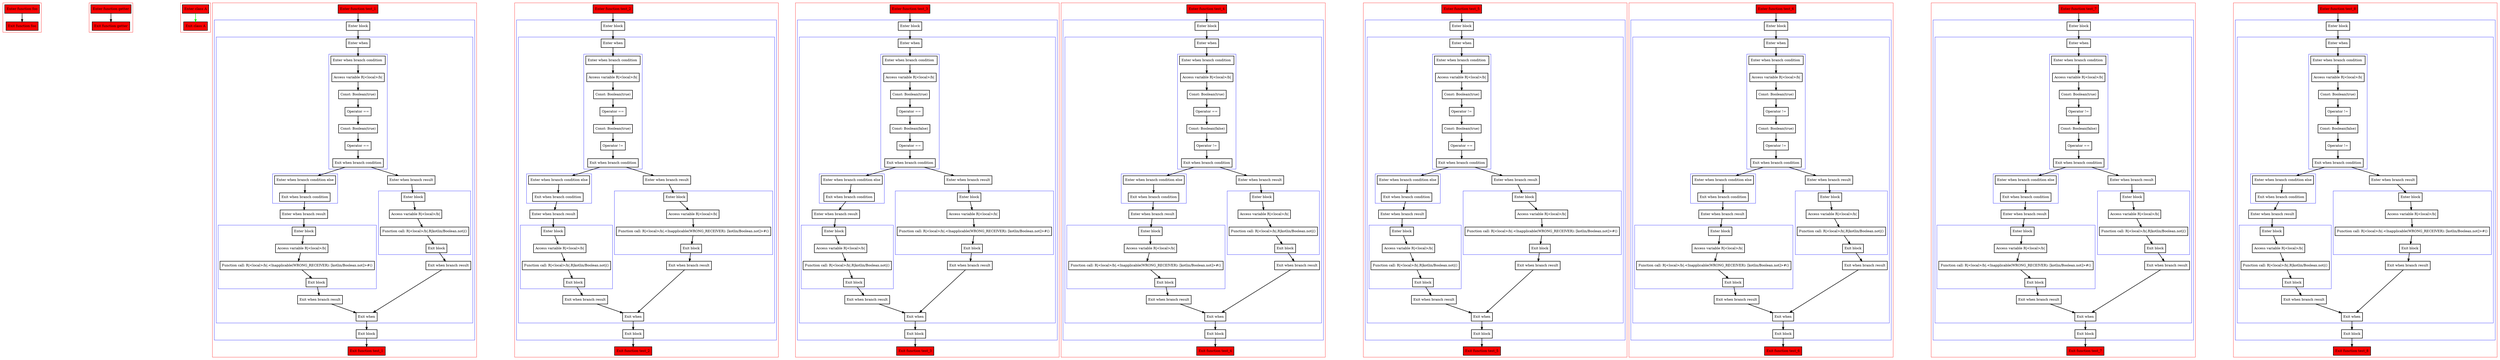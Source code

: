 digraph equalsToBoolean_kt {
    graph [nodesep=3]
    node [shape=box penwidth=2]
    edge [penwidth=2]

    subgraph cluster_0 {
        color=red
        0 [label="Enter function foo" style="filled" fillcolor=red];
        1 [label="Exit function foo" style="filled" fillcolor=red];
    }
    0 -> {1};

    subgraph cluster_1 {
        color=red
        2 [label="Enter function getter" style="filled" fillcolor=red];
        3 [label="Exit function getter" style="filled" fillcolor=red];
    }
    2 -> {3};

    subgraph cluster_2 {
        color=red
        4 [label="Enter class A" style="filled" fillcolor=red];
        5 [label="Exit class A" style="filled" fillcolor=red];
    }
    4 -> {5} [color=green];

    subgraph cluster_3 {
        color=red
        6 [label="Enter function test_1" style="filled" fillcolor=red];
        subgraph cluster_4 {
            color=blue
            7 [label="Enter block"];
            subgraph cluster_5 {
                color=blue
                8 [label="Enter when"];
                subgraph cluster_6 {
                    color=blue
                    9 [label="Enter when branch condition "];
                    10 [label="Access variable R|<local>/b|"];
                    11 [label="Const: Boolean(true)"];
                    12 [label="Operator =="];
                    13 [label="Const: Boolean(true)"];
                    14 [label="Operator =="];
                    15 [label="Exit when branch condition"];
                }
                subgraph cluster_7 {
                    color=blue
                    16 [label="Enter when branch condition else"];
                    17 [label="Exit when branch condition"];
                }
                18 [label="Enter when branch result"];
                subgraph cluster_8 {
                    color=blue
                    19 [label="Enter block"];
                    20 [label="Access variable R|<local>/b|"];
                    21 [label="Function call: R|<local>/b|.<Inapplicable(WRONG_RECEIVER): [kotlin/Boolean.not]>#()"];
                    22 [label="Exit block"];
                }
                23 [label="Exit when branch result"];
                24 [label="Enter when branch result"];
                subgraph cluster_9 {
                    color=blue
                    25 [label="Enter block"];
                    26 [label="Access variable R|<local>/b|"];
                    27 [label="Function call: R|<local>/b|.R|kotlin/Boolean.not|()"];
                    28 [label="Exit block"];
                }
                29 [label="Exit when branch result"];
                30 [label="Exit when"];
            }
            31 [label="Exit block"];
        }
        32 [label="Exit function test_1" style="filled" fillcolor=red];
    }
    6 -> {7};
    7 -> {8};
    8 -> {9};
    9 -> {10};
    10 -> {11};
    11 -> {12};
    12 -> {13};
    13 -> {14};
    14 -> {15};
    15 -> {24 16};
    16 -> {17};
    17 -> {18};
    18 -> {19};
    19 -> {20};
    20 -> {21};
    21 -> {22};
    22 -> {23};
    23 -> {30};
    24 -> {25};
    25 -> {26};
    26 -> {27};
    27 -> {28};
    28 -> {29};
    29 -> {30};
    30 -> {31};
    31 -> {32};

    subgraph cluster_10 {
        color=red
        33 [label="Enter function test_2" style="filled" fillcolor=red];
        subgraph cluster_11 {
            color=blue
            34 [label="Enter block"];
            subgraph cluster_12 {
                color=blue
                35 [label="Enter when"];
                subgraph cluster_13 {
                    color=blue
                    36 [label="Enter when branch condition "];
                    37 [label="Access variable R|<local>/b|"];
                    38 [label="Const: Boolean(true)"];
                    39 [label="Operator =="];
                    40 [label="Const: Boolean(true)"];
                    41 [label="Operator !="];
                    42 [label="Exit when branch condition"];
                }
                subgraph cluster_14 {
                    color=blue
                    43 [label="Enter when branch condition else"];
                    44 [label="Exit when branch condition"];
                }
                45 [label="Enter when branch result"];
                subgraph cluster_15 {
                    color=blue
                    46 [label="Enter block"];
                    47 [label="Access variable R|<local>/b|"];
                    48 [label="Function call: R|<local>/b|.R|kotlin/Boolean.not|()"];
                    49 [label="Exit block"];
                }
                50 [label="Exit when branch result"];
                51 [label="Enter when branch result"];
                subgraph cluster_16 {
                    color=blue
                    52 [label="Enter block"];
                    53 [label="Access variable R|<local>/b|"];
                    54 [label="Function call: R|<local>/b|.<Inapplicable(WRONG_RECEIVER): [kotlin/Boolean.not]>#()"];
                    55 [label="Exit block"];
                }
                56 [label="Exit when branch result"];
                57 [label="Exit when"];
            }
            58 [label="Exit block"];
        }
        59 [label="Exit function test_2" style="filled" fillcolor=red];
    }
    33 -> {34};
    34 -> {35};
    35 -> {36};
    36 -> {37};
    37 -> {38};
    38 -> {39};
    39 -> {40};
    40 -> {41};
    41 -> {42};
    42 -> {51 43};
    43 -> {44};
    44 -> {45};
    45 -> {46};
    46 -> {47};
    47 -> {48};
    48 -> {49};
    49 -> {50};
    50 -> {57};
    51 -> {52};
    52 -> {53};
    53 -> {54};
    54 -> {55};
    55 -> {56};
    56 -> {57};
    57 -> {58};
    58 -> {59};

    subgraph cluster_17 {
        color=red
        60 [label="Enter function test_3" style="filled" fillcolor=red];
        subgraph cluster_18 {
            color=blue
            61 [label="Enter block"];
            subgraph cluster_19 {
                color=blue
                62 [label="Enter when"];
                subgraph cluster_20 {
                    color=blue
                    63 [label="Enter when branch condition "];
                    64 [label="Access variable R|<local>/b|"];
                    65 [label="Const: Boolean(true)"];
                    66 [label="Operator =="];
                    67 [label="Const: Boolean(false)"];
                    68 [label="Operator =="];
                    69 [label="Exit when branch condition"];
                }
                subgraph cluster_21 {
                    color=blue
                    70 [label="Enter when branch condition else"];
                    71 [label="Exit when branch condition"];
                }
                72 [label="Enter when branch result"];
                subgraph cluster_22 {
                    color=blue
                    73 [label="Enter block"];
                    74 [label="Access variable R|<local>/b|"];
                    75 [label="Function call: R|<local>/b|.R|kotlin/Boolean.not|()"];
                    76 [label="Exit block"];
                }
                77 [label="Exit when branch result"];
                78 [label="Enter when branch result"];
                subgraph cluster_23 {
                    color=blue
                    79 [label="Enter block"];
                    80 [label="Access variable R|<local>/b|"];
                    81 [label="Function call: R|<local>/b|.<Inapplicable(WRONG_RECEIVER): [kotlin/Boolean.not]>#()"];
                    82 [label="Exit block"];
                }
                83 [label="Exit when branch result"];
                84 [label="Exit when"];
            }
            85 [label="Exit block"];
        }
        86 [label="Exit function test_3" style="filled" fillcolor=red];
    }
    60 -> {61};
    61 -> {62};
    62 -> {63};
    63 -> {64};
    64 -> {65};
    65 -> {66};
    66 -> {67};
    67 -> {68};
    68 -> {69};
    69 -> {78 70};
    70 -> {71};
    71 -> {72};
    72 -> {73};
    73 -> {74};
    74 -> {75};
    75 -> {76};
    76 -> {77};
    77 -> {84};
    78 -> {79};
    79 -> {80};
    80 -> {81};
    81 -> {82};
    82 -> {83};
    83 -> {84};
    84 -> {85};
    85 -> {86};

    subgraph cluster_24 {
        color=red
        87 [label="Enter function test_4" style="filled" fillcolor=red];
        subgraph cluster_25 {
            color=blue
            88 [label="Enter block"];
            subgraph cluster_26 {
                color=blue
                89 [label="Enter when"];
                subgraph cluster_27 {
                    color=blue
                    90 [label="Enter when branch condition "];
                    91 [label="Access variable R|<local>/b|"];
                    92 [label="Const: Boolean(true)"];
                    93 [label="Operator =="];
                    94 [label="Const: Boolean(false)"];
                    95 [label="Operator !="];
                    96 [label="Exit when branch condition"];
                }
                subgraph cluster_28 {
                    color=blue
                    97 [label="Enter when branch condition else"];
                    98 [label="Exit when branch condition"];
                }
                99 [label="Enter when branch result"];
                subgraph cluster_29 {
                    color=blue
                    100 [label="Enter block"];
                    101 [label="Access variable R|<local>/b|"];
                    102 [label="Function call: R|<local>/b|.<Inapplicable(WRONG_RECEIVER): [kotlin/Boolean.not]>#()"];
                    103 [label="Exit block"];
                }
                104 [label="Exit when branch result"];
                105 [label="Enter when branch result"];
                subgraph cluster_30 {
                    color=blue
                    106 [label="Enter block"];
                    107 [label="Access variable R|<local>/b|"];
                    108 [label="Function call: R|<local>/b|.R|kotlin/Boolean.not|()"];
                    109 [label="Exit block"];
                }
                110 [label="Exit when branch result"];
                111 [label="Exit when"];
            }
            112 [label="Exit block"];
        }
        113 [label="Exit function test_4" style="filled" fillcolor=red];
    }
    87 -> {88};
    88 -> {89};
    89 -> {90};
    90 -> {91};
    91 -> {92};
    92 -> {93};
    93 -> {94};
    94 -> {95};
    95 -> {96};
    96 -> {105 97};
    97 -> {98};
    98 -> {99};
    99 -> {100};
    100 -> {101};
    101 -> {102};
    102 -> {103};
    103 -> {104};
    104 -> {111};
    105 -> {106};
    106 -> {107};
    107 -> {108};
    108 -> {109};
    109 -> {110};
    110 -> {111};
    111 -> {112};
    112 -> {113};

    subgraph cluster_31 {
        color=red
        114 [label="Enter function test_5" style="filled" fillcolor=red];
        subgraph cluster_32 {
            color=blue
            115 [label="Enter block"];
            subgraph cluster_33 {
                color=blue
                116 [label="Enter when"];
                subgraph cluster_34 {
                    color=blue
                    117 [label="Enter when branch condition "];
                    118 [label="Access variable R|<local>/b|"];
                    119 [label="Const: Boolean(true)"];
                    120 [label="Operator !="];
                    121 [label="Const: Boolean(true)"];
                    122 [label="Operator =="];
                    123 [label="Exit when branch condition"];
                }
                subgraph cluster_35 {
                    color=blue
                    124 [label="Enter when branch condition else"];
                    125 [label="Exit when branch condition"];
                }
                126 [label="Enter when branch result"];
                subgraph cluster_36 {
                    color=blue
                    127 [label="Enter block"];
                    128 [label="Access variable R|<local>/b|"];
                    129 [label="Function call: R|<local>/b|.R|kotlin/Boolean.not|()"];
                    130 [label="Exit block"];
                }
                131 [label="Exit when branch result"];
                132 [label="Enter when branch result"];
                subgraph cluster_37 {
                    color=blue
                    133 [label="Enter block"];
                    134 [label="Access variable R|<local>/b|"];
                    135 [label="Function call: R|<local>/b|.<Inapplicable(WRONG_RECEIVER): [kotlin/Boolean.not]>#()"];
                    136 [label="Exit block"];
                }
                137 [label="Exit when branch result"];
                138 [label="Exit when"];
            }
            139 [label="Exit block"];
        }
        140 [label="Exit function test_5" style="filled" fillcolor=red];
    }
    114 -> {115};
    115 -> {116};
    116 -> {117};
    117 -> {118};
    118 -> {119};
    119 -> {120};
    120 -> {121};
    121 -> {122};
    122 -> {123};
    123 -> {132 124};
    124 -> {125};
    125 -> {126};
    126 -> {127};
    127 -> {128};
    128 -> {129};
    129 -> {130};
    130 -> {131};
    131 -> {138};
    132 -> {133};
    133 -> {134};
    134 -> {135};
    135 -> {136};
    136 -> {137};
    137 -> {138};
    138 -> {139};
    139 -> {140};

    subgraph cluster_38 {
        color=red
        141 [label="Enter function test_6" style="filled" fillcolor=red];
        subgraph cluster_39 {
            color=blue
            142 [label="Enter block"];
            subgraph cluster_40 {
                color=blue
                143 [label="Enter when"];
                subgraph cluster_41 {
                    color=blue
                    144 [label="Enter when branch condition "];
                    145 [label="Access variable R|<local>/b|"];
                    146 [label="Const: Boolean(true)"];
                    147 [label="Operator !="];
                    148 [label="Const: Boolean(true)"];
                    149 [label="Operator !="];
                    150 [label="Exit when branch condition"];
                }
                subgraph cluster_42 {
                    color=blue
                    151 [label="Enter when branch condition else"];
                    152 [label="Exit when branch condition"];
                }
                153 [label="Enter when branch result"];
                subgraph cluster_43 {
                    color=blue
                    154 [label="Enter block"];
                    155 [label="Access variable R|<local>/b|"];
                    156 [label="Function call: R|<local>/b|.<Inapplicable(WRONG_RECEIVER): [kotlin/Boolean.not]>#()"];
                    157 [label="Exit block"];
                }
                158 [label="Exit when branch result"];
                159 [label="Enter when branch result"];
                subgraph cluster_44 {
                    color=blue
                    160 [label="Enter block"];
                    161 [label="Access variable R|<local>/b|"];
                    162 [label="Function call: R|<local>/b|.R|kotlin/Boolean.not|()"];
                    163 [label="Exit block"];
                }
                164 [label="Exit when branch result"];
                165 [label="Exit when"];
            }
            166 [label="Exit block"];
        }
        167 [label="Exit function test_6" style="filled" fillcolor=red];
    }
    141 -> {142};
    142 -> {143};
    143 -> {144};
    144 -> {145};
    145 -> {146};
    146 -> {147};
    147 -> {148};
    148 -> {149};
    149 -> {150};
    150 -> {159 151};
    151 -> {152};
    152 -> {153};
    153 -> {154};
    154 -> {155};
    155 -> {156};
    156 -> {157};
    157 -> {158};
    158 -> {165};
    159 -> {160};
    160 -> {161};
    161 -> {162};
    162 -> {163};
    163 -> {164};
    164 -> {165};
    165 -> {166};
    166 -> {167};

    subgraph cluster_45 {
        color=red
        168 [label="Enter function test_7" style="filled" fillcolor=red];
        subgraph cluster_46 {
            color=blue
            169 [label="Enter block"];
            subgraph cluster_47 {
                color=blue
                170 [label="Enter when"];
                subgraph cluster_48 {
                    color=blue
                    171 [label="Enter when branch condition "];
                    172 [label="Access variable R|<local>/b|"];
                    173 [label="Const: Boolean(true)"];
                    174 [label="Operator !="];
                    175 [label="Const: Boolean(false)"];
                    176 [label="Operator =="];
                    177 [label="Exit when branch condition"];
                }
                subgraph cluster_49 {
                    color=blue
                    178 [label="Enter when branch condition else"];
                    179 [label="Exit when branch condition"];
                }
                180 [label="Enter when branch result"];
                subgraph cluster_50 {
                    color=blue
                    181 [label="Enter block"];
                    182 [label="Access variable R|<local>/b|"];
                    183 [label="Function call: R|<local>/b|.<Inapplicable(WRONG_RECEIVER): [kotlin/Boolean.not]>#()"];
                    184 [label="Exit block"];
                }
                185 [label="Exit when branch result"];
                186 [label="Enter when branch result"];
                subgraph cluster_51 {
                    color=blue
                    187 [label="Enter block"];
                    188 [label="Access variable R|<local>/b|"];
                    189 [label="Function call: R|<local>/b|.R|kotlin/Boolean.not|()"];
                    190 [label="Exit block"];
                }
                191 [label="Exit when branch result"];
                192 [label="Exit when"];
            }
            193 [label="Exit block"];
        }
        194 [label="Exit function test_7" style="filled" fillcolor=red];
    }
    168 -> {169};
    169 -> {170};
    170 -> {171};
    171 -> {172};
    172 -> {173};
    173 -> {174};
    174 -> {175};
    175 -> {176};
    176 -> {177};
    177 -> {186 178};
    178 -> {179};
    179 -> {180};
    180 -> {181};
    181 -> {182};
    182 -> {183};
    183 -> {184};
    184 -> {185};
    185 -> {192};
    186 -> {187};
    187 -> {188};
    188 -> {189};
    189 -> {190};
    190 -> {191};
    191 -> {192};
    192 -> {193};
    193 -> {194};

    subgraph cluster_52 {
        color=red
        195 [label="Enter function test_8" style="filled" fillcolor=red];
        subgraph cluster_53 {
            color=blue
            196 [label="Enter block"];
            subgraph cluster_54 {
                color=blue
                197 [label="Enter when"];
                subgraph cluster_55 {
                    color=blue
                    198 [label="Enter when branch condition "];
                    199 [label="Access variable R|<local>/b|"];
                    200 [label="Const: Boolean(true)"];
                    201 [label="Operator !="];
                    202 [label="Const: Boolean(false)"];
                    203 [label="Operator !="];
                    204 [label="Exit when branch condition"];
                }
                subgraph cluster_56 {
                    color=blue
                    205 [label="Enter when branch condition else"];
                    206 [label="Exit when branch condition"];
                }
                207 [label="Enter when branch result"];
                subgraph cluster_57 {
                    color=blue
                    208 [label="Enter block"];
                    209 [label="Access variable R|<local>/b|"];
                    210 [label="Function call: R|<local>/b|.R|kotlin/Boolean.not|()"];
                    211 [label="Exit block"];
                }
                212 [label="Exit when branch result"];
                213 [label="Enter when branch result"];
                subgraph cluster_58 {
                    color=blue
                    214 [label="Enter block"];
                    215 [label="Access variable R|<local>/b|"];
                    216 [label="Function call: R|<local>/b|.<Inapplicable(WRONG_RECEIVER): [kotlin/Boolean.not]>#()"];
                    217 [label="Exit block"];
                }
                218 [label="Exit when branch result"];
                219 [label="Exit when"];
            }
            220 [label="Exit block"];
        }
        221 [label="Exit function test_8" style="filled" fillcolor=red];
    }
    195 -> {196};
    196 -> {197};
    197 -> {198};
    198 -> {199};
    199 -> {200};
    200 -> {201};
    201 -> {202};
    202 -> {203};
    203 -> {204};
    204 -> {213 205};
    205 -> {206};
    206 -> {207};
    207 -> {208};
    208 -> {209};
    209 -> {210};
    210 -> {211};
    211 -> {212};
    212 -> {219};
    213 -> {214};
    214 -> {215};
    215 -> {216};
    216 -> {217};
    217 -> {218};
    218 -> {219};
    219 -> {220};
    220 -> {221};

}
